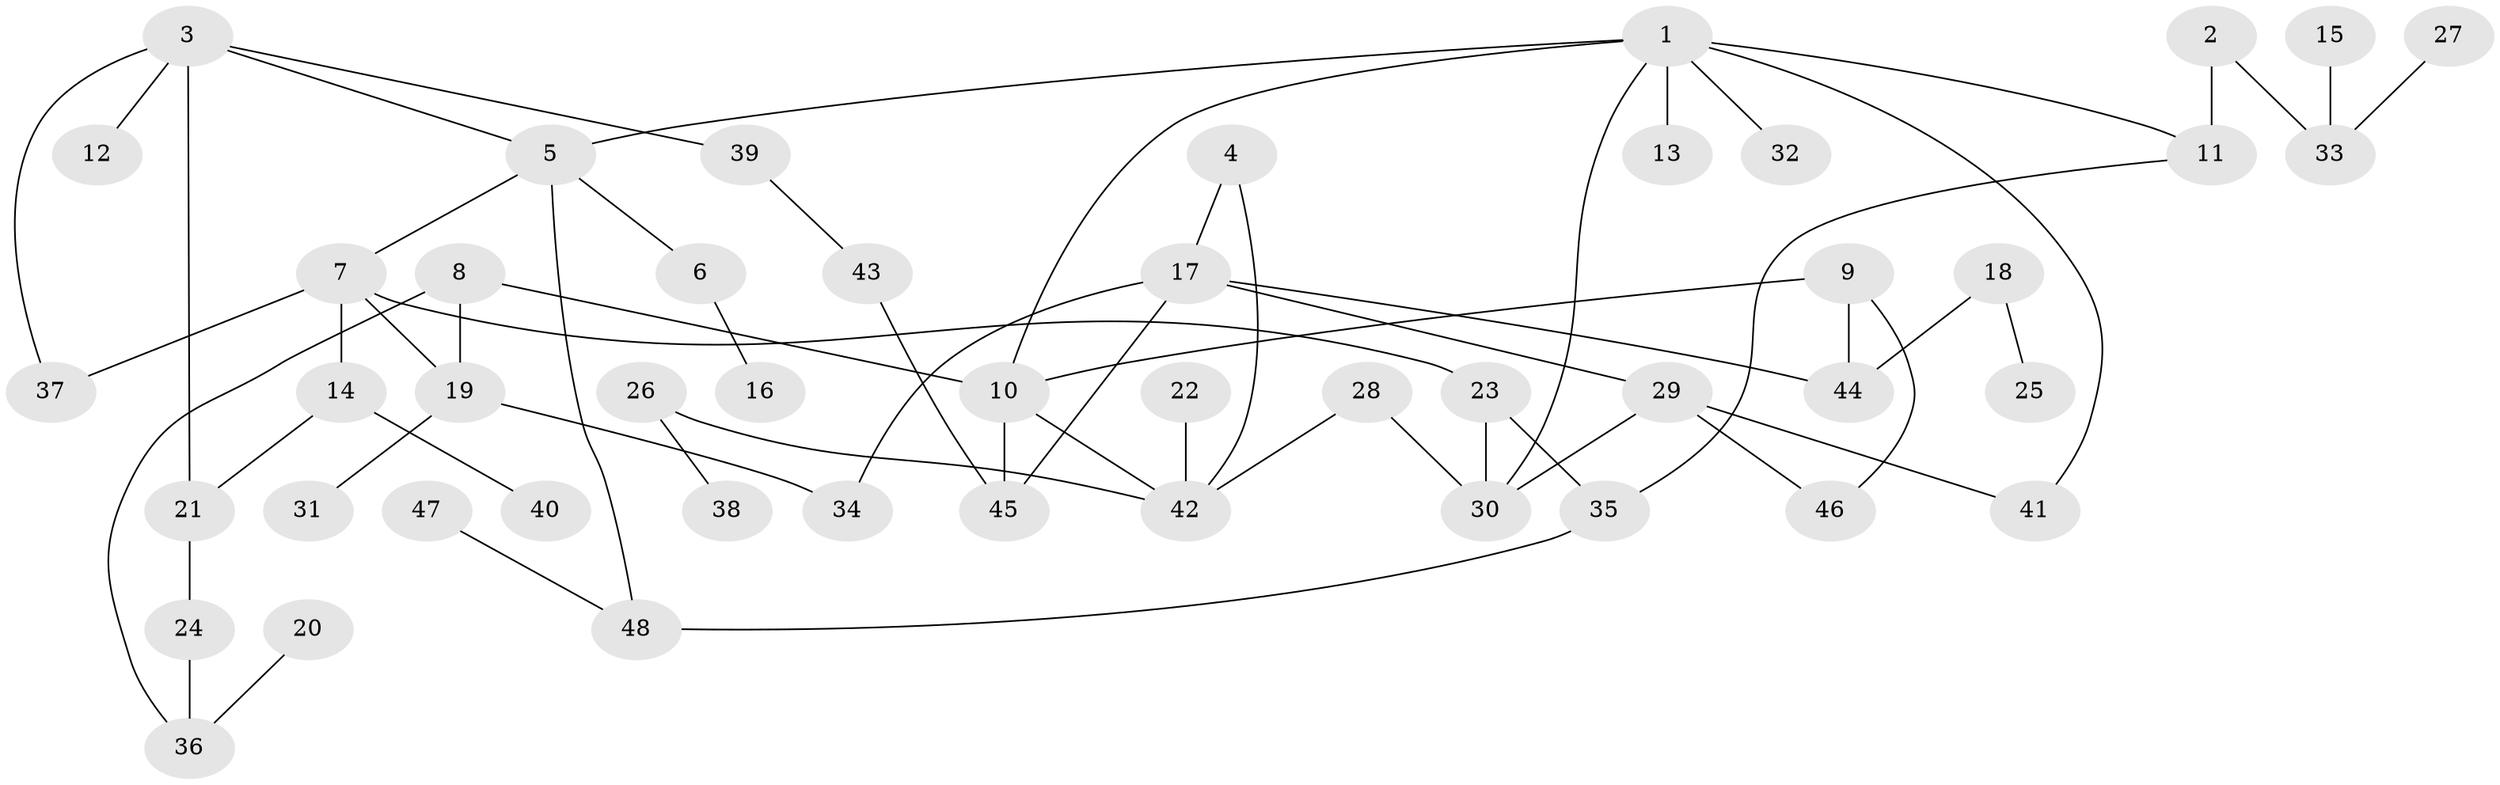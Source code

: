 // original degree distribution, {3: 0.16666666666666666, 7: 0.03125, 2: 0.2604166666666667, 1: 0.3958333333333333, 6: 0.010416666666666666, 5: 0.052083333333333336, 4: 0.08333333333333333}
// Generated by graph-tools (version 1.1) at 2025/01/03/09/25 03:01:11]
// undirected, 48 vertices, 62 edges
graph export_dot {
graph [start="1"]
  node [color=gray90,style=filled];
  1;
  2;
  3;
  4;
  5;
  6;
  7;
  8;
  9;
  10;
  11;
  12;
  13;
  14;
  15;
  16;
  17;
  18;
  19;
  20;
  21;
  22;
  23;
  24;
  25;
  26;
  27;
  28;
  29;
  30;
  31;
  32;
  33;
  34;
  35;
  36;
  37;
  38;
  39;
  40;
  41;
  42;
  43;
  44;
  45;
  46;
  47;
  48;
  1 -- 5 [weight=1.0];
  1 -- 10 [weight=1.0];
  1 -- 11 [weight=1.0];
  1 -- 13 [weight=1.0];
  1 -- 30 [weight=1.0];
  1 -- 32 [weight=1.0];
  1 -- 41 [weight=1.0];
  2 -- 11 [weight=1.0];
  2 -- 33 [weight=1.0];
  3 -- 5 [weight=1.0];
  3 -- 12 [weight=1.0];
  3 -- 21 [weight=1.0];
  3 -- 37 [weight=1.0];
  3 -- 39 [weight=1.0];
  4 -- 17 [weight=1.0];
  4 -- 42 [weight=1.0];
  5 -- 6 [weight=1.0];
  5 -- 7 [weight=1.0];
  5 -- 48 [weight=1.0];
  6 -- 16 [weight=1.0];
  7 -- 14 [weight=1.0];
  7 -- 19 [weight=1.0];
  7 -- 23 [weight=1.0];
  7 -- 37 [weight=1.0];
  8 -- 10 [weight=1.0];
  8 -- 19 [weight=1.0];
  8 -- 36 [weight=1.0];
  9 -- 10 [weight=1.0];
  9 -- 44 [weight=1.0];
  9 -- 46 [weight=1.0];
  10 -- 42 [weight=1.0];
  10 -- 45 [weight=1.0];
  11 -- 35 [weight=1.0];
  14 -- 21 [weight=1.0];
  14 -- 40 [weight=1.0];
  15 -- 33 [weight=1.0];
  17 -- 29 [weight=1.0];
  17 -- 34 [weight=1.0];
  17 -- 44 [weight=1.0];
  17 -- 45 [weight=1.0];
  18 -- 25 [weight=1.0];
  18 -- 44 [weight=1.0];
  19 -- 31 [weight=1.0];
  19 -- 34 [weight=1.0];
  20 -- 36 [weight=1.0];
  21 -- 24 [weight=1.0];
  22 -- 42 [weight=1.0];
  23 -- 30 [weight=1.0];
  23 -- 35 [weight=1.0];
  24 -- 36 [weight=1.0];
  26 -- 38 [weight=1.0];
  26 -- 42 [weight=1.0];
  27 -- 33 [weight=1.0];
  28 -- 30 [weight=1.0];
  28 -- 42 [weight=1.0];
  29 -- 30 [weight=1.0];
  29 -- 41 [weight=1.0];
  29 -- 46 [weight=1.0];
  35 -- 48 [weight=1.0];
  39 -- 43 [weight=1.0];
  43 -- 45 [weight=1.0];
  47 -- 48 [weight=1.0];
}
